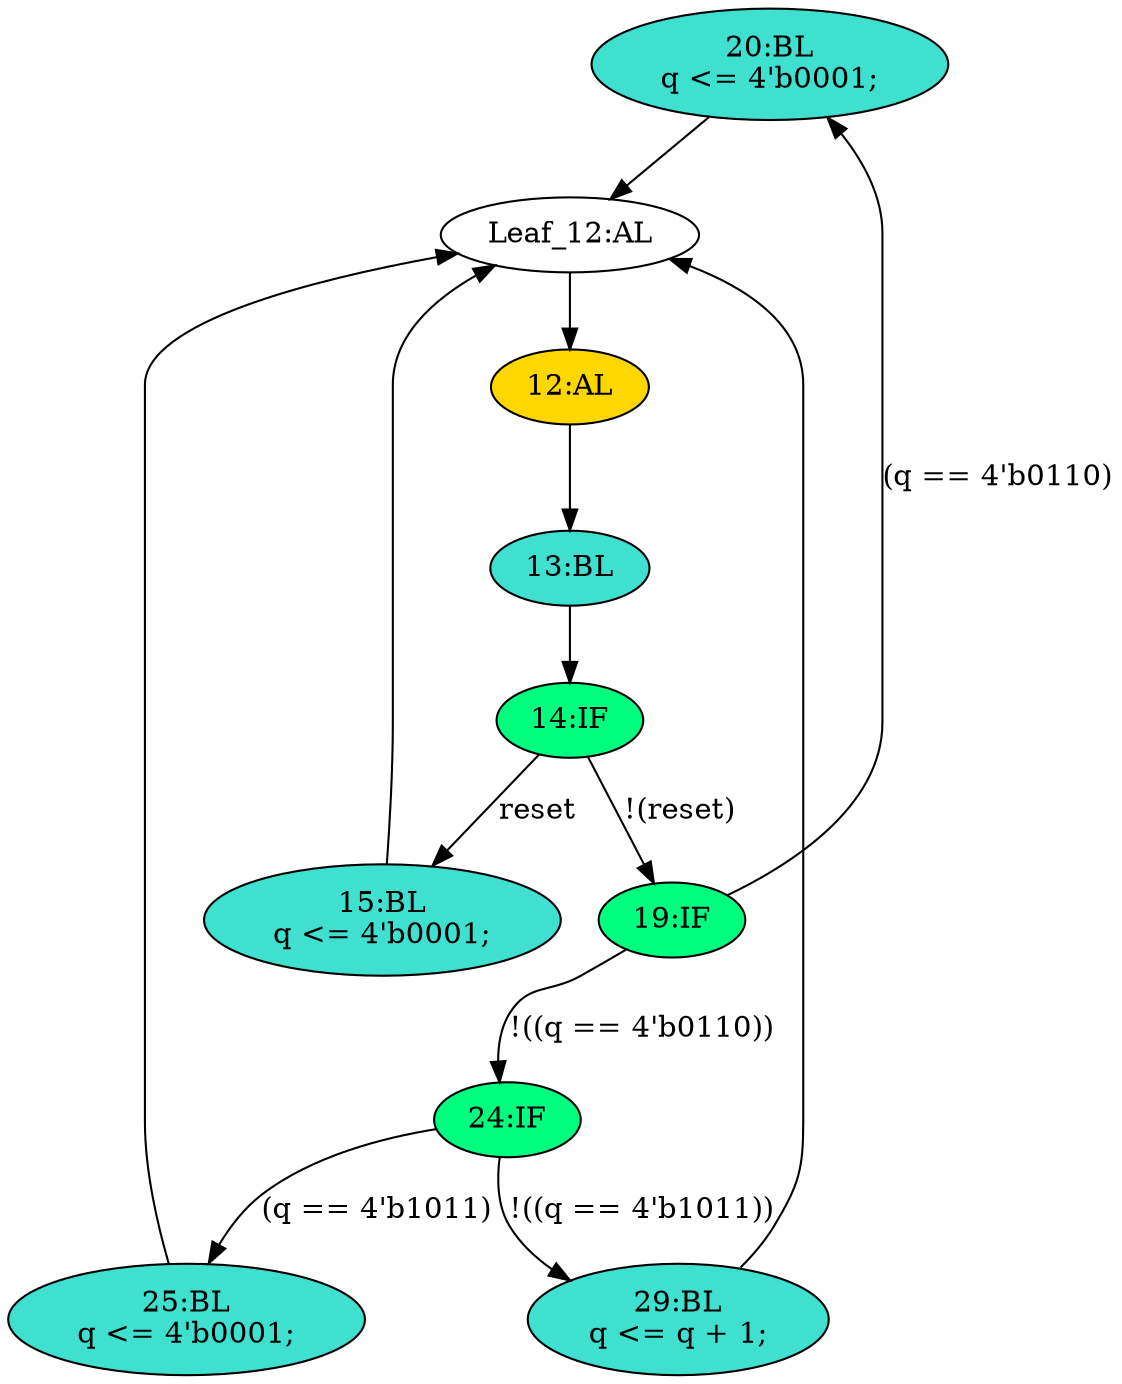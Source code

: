 strict digraph "compose( ,  )" {
	node [label="\N"];
	"20:BL"	[ast="<pyverilog.vparser.ast.Block object at 0x7faf184a34d0>",
		fillcolor=turquoise,
		label="20:BL
q <= 4'b0001;",
		statements="[<pyverilog.vparser.ast.NonblockingSubstitution object at 0x7faf1844ee90>]",
		style=filled,
		typ=Block];
	"Leaf_12:AL"	[def_var="['q']",
		label="Leaf_12:AL"];
	"20:BL" -> "Leaf_12:AL"	[cond="[]",
		lineno=None];
	"15:BL"	[ast="<pyverilog.vparser.ast.Block object at 0x7faf18535d10>",
		fillcolor=turquoise,
		label="15:BL
q <= 4'b0001;",
		statements="[<pyverilog.vparser.ast.NonblockingSubstitution object at 0x7faf18456810>]",
		style=filled,
		typ=Block];
	"15:BL" -> "Leaf_12:AL"	[cond="[]",
		lineno=None];
	"19:IF"	[ast="<pyverilog.vparser.ast.IfStatement object at 0x7faf1844e550>",
		fillcolor=springgreen,
		label="19:IF",
		statements="[]",
		style=filled,
		typ=IfStatement];
	"19:IF" -> "20:BL"	[cond="['q']",
		label="(q == 4'b0110)",
		lineno=19];
	"24:IF"	[ast="<pyverilog.vparser.ast.IfStatement object at 0x7faf184bd4d0>",
		fillcolor=springgreen,
		label="24:IF",
		statements="[]",
		style=filled,
		typ=IfStatement];
	"19:IF" -> "24:IF"	[cond="['q']",
		label="!((q == 4'b0110))",
		lineno=19];
	"13:BL"	[ast="<pyverilog.vparser.ast.Block object at 0x7faf185350d0>",
		fillcolor=turquoise,
		label="13:BL",
		statements="[]",
		style=filled,
		typ=Block];
	"14:IF"	[ast="<pyverilog.vparser.ast.IfStatement object at 0x7faf18456bd0>",
		fillcolor=springgreen,
		label="14:IF",
		statements="[]",
		style=filled,
		typ=IfStatement];
	"13:BL" -> "14:IF"	[cond="[]",
		lineno=None];
	"14:IF" -> "15:BL"	[cond="['reset']",
		label=reset,
		lineno=14];
	"14:IF" -> "19:IF"	[cond="['reset']",
		label="!(reset)",
		lineno=14];
	"25:BL"	[ast="<pyverilog.vparser.ast.Block object at 0x7faf184b1550>",
		fillcolor=turquoise,
		label="25:BL
q <= 4'b0001;",
		statements="[<pyverilog.vparser.ast.NonblockingSubstitution object at 0x7faf184bd6d0>]",
		style=filled,
		typ=Block];
	"24:IF" -> "25:BL"	[cond="['q']",
		label="(q == 4'b1011)",
		lineno=24];
	"29:BL"	[ast="<pyverilog.vparser.ast.Block object at 0x7faf184b1050>",
		fillcolor=turquoise,
		label="29:BL
q <= q + 1;",
		statements="[<pyverilog.vparser.ast.NonblockingSubstitution object at 0x7faf184a6950>]",
		style=filled,
		typ=Block];
	"24:IF" -> "29:BL"	[cond="['q']",
		label="!((q == 4'b1011))",
		lineno=24];
	"12:AL"	[ast="<pyverilog.vparser.ast.Always object at 0x7faf18535e10>",
		clk_sens=True,
		fillcolor=gold,
		label="12:AL",
		sens="['clk', 'reset']",
		statements="[]",
		style=filled,
		typ=Always,
		use_var="['reset', 'q']"];
	"12:AL" -> "13:BL"	[cond="[]",
		lineno=None];
	"25:BL" -> "Leaf_12:AL"	[cond="[]",
		lineno=None];
	"29:BL" -> "Leaf_12:AL"	[cond="[]",
		lineno=None];
	"Leaf_12:AL" -> "12:AL";
}
